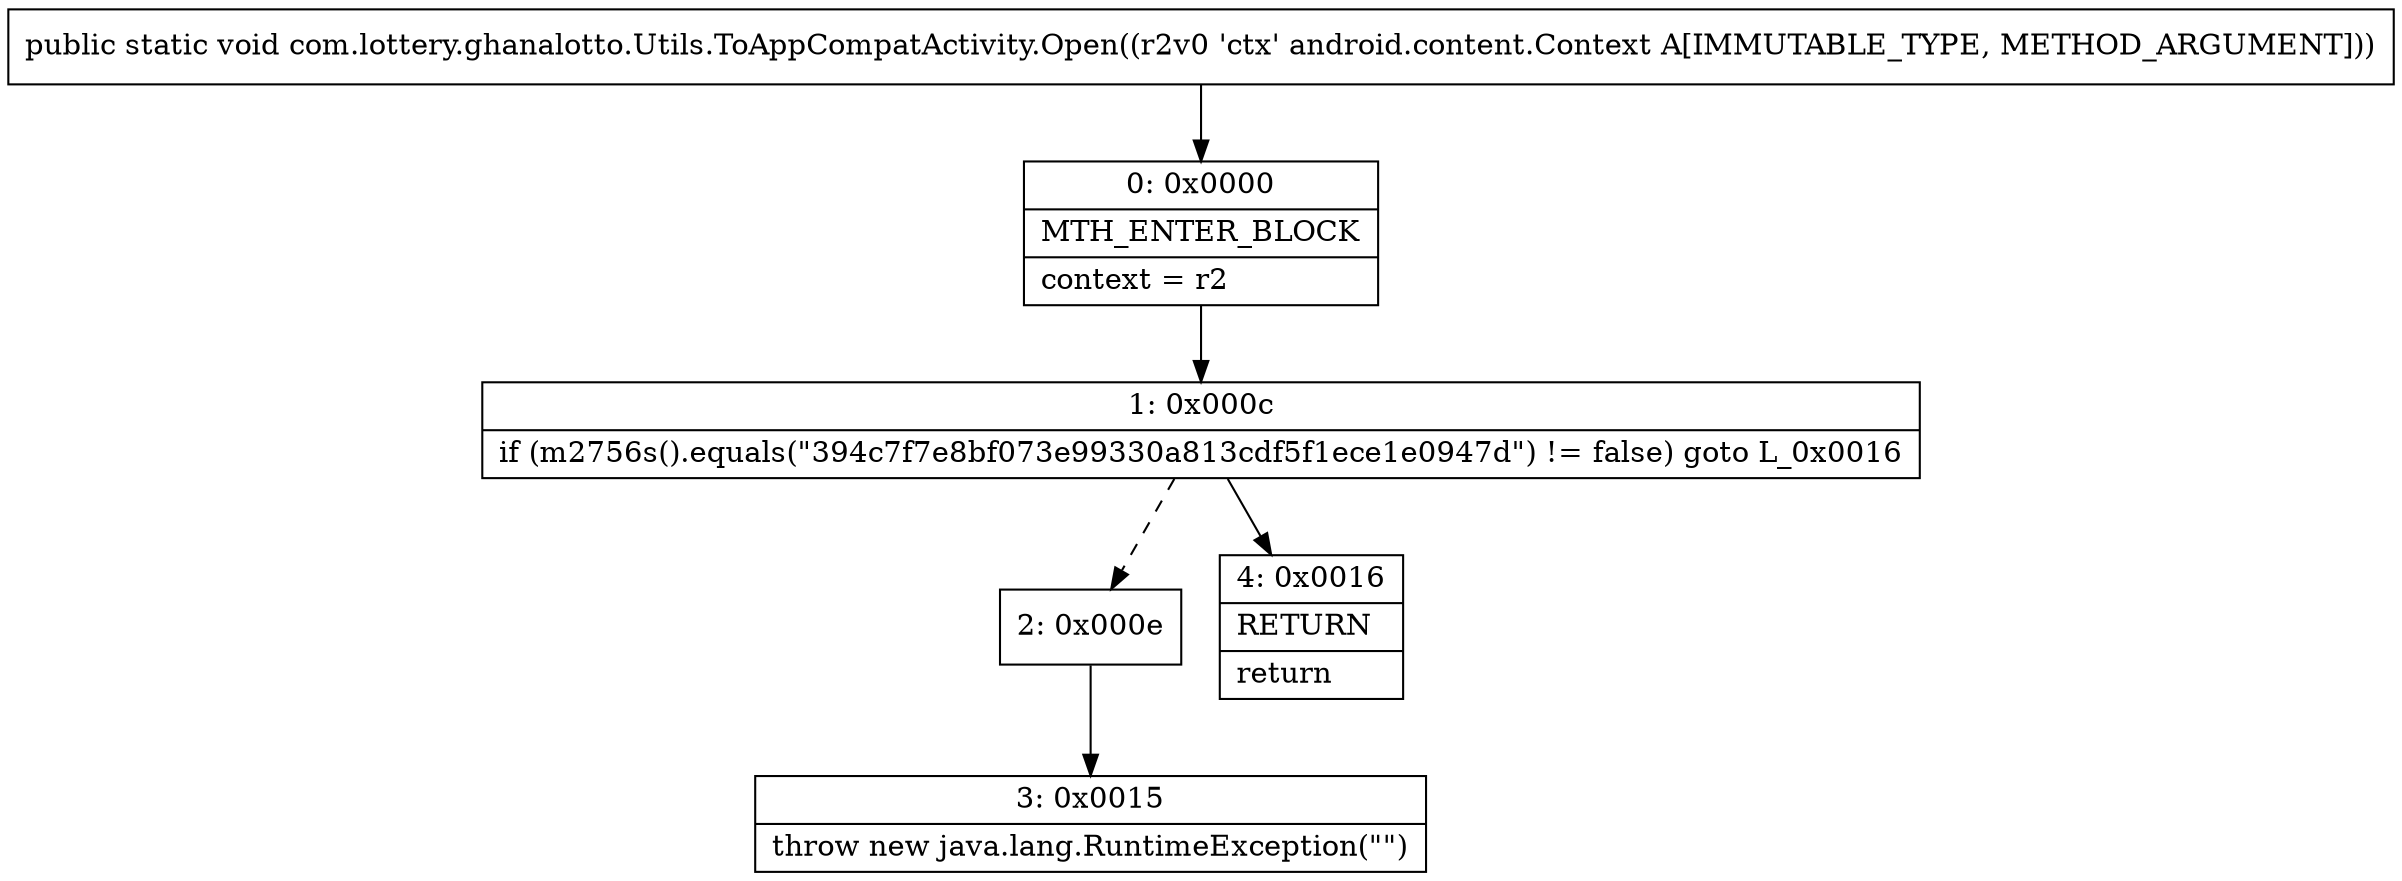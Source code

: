 digraph "CFG forcom.lottery.ghanalotto.Utils.ToAppCompatActivity.Open(Landroid\/content\/Context;)V" {
Node_0 [shape=record,label="{0\:\ 0x0000|MTH_ENTER_BLOCK\l|context = r2\l}"];
Node_1 [shape=record,label="{1\:\ 0x000c|if (m2756s().equals(\"394c7f7e8bf073e99330a813cdf5f1ece1e0947d\") != false) goto L_0x0016\l}"];
Node_2 [shape=record,label="{2\:\ 0x000e}"];
Node_3 [shape=record,label="{3\:\ 0x0015|throw new java.lang.RuntimeException(\"\")\l}"];
Node_4 [shape=record,label="{4\:\ 0x0016|RETURN\l|return\l}"];
MethodNode[shape=record,label="{public static void com.lottery.ghanalotto.Utils.ToAppCompatActivity.Open((r2v0 'ctx' android.content.Context A[IMMUTABLE_TYPE, METHOD_ARGUMENT])) }"];
MethodNode -> Node_0;
Node_0 -> Node_1;
Node_1 -> Node_2[style=dashed];
Node_1 -> Node_4;
Node_2 -> Node_3;
}

